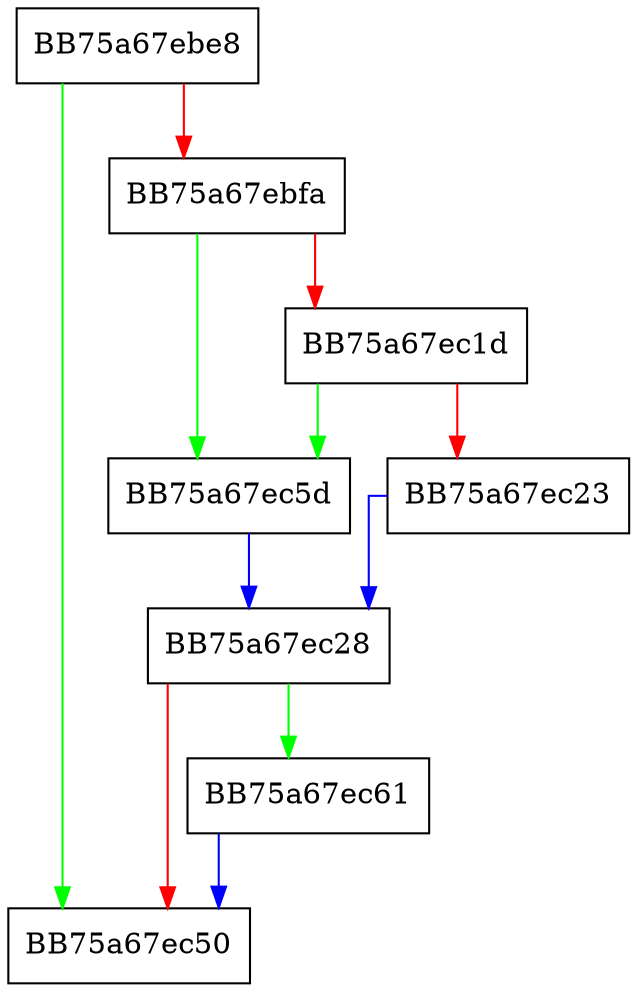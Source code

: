 digraph ZSTD_freeCDict {
  node [shape="box"];
  graph [splines=ortho];
  BB75a67ebe8 -> BB75a67ec50 [color="green"];
  BB75a67ebe8 -> BB75a67ebfa [color="red"];
  BB75a67ebfa -> BB75a67ec5d [color="green"];
  BB75a67ebfa -> BB75a67ec1d [color="red"];
  BB75a67ec1d -> BB75a67ec5d [color="green"];
  BB75a67ec1d -> BB75a67ec23 [color="red"];
  BB75a67ec23 -> BB75a67ec28 [color="blue"];
  BB75a67ec28 -> BB75a67ec61 [color="green"];
  BB75a67ec28 -> BB75a67ec50 [color="red"];
  BB75a67ec5d -> BB75a67ec28 [color="blue"];
  BB75a67ec61 -> BB75a67ec50 [color="blue"];
}